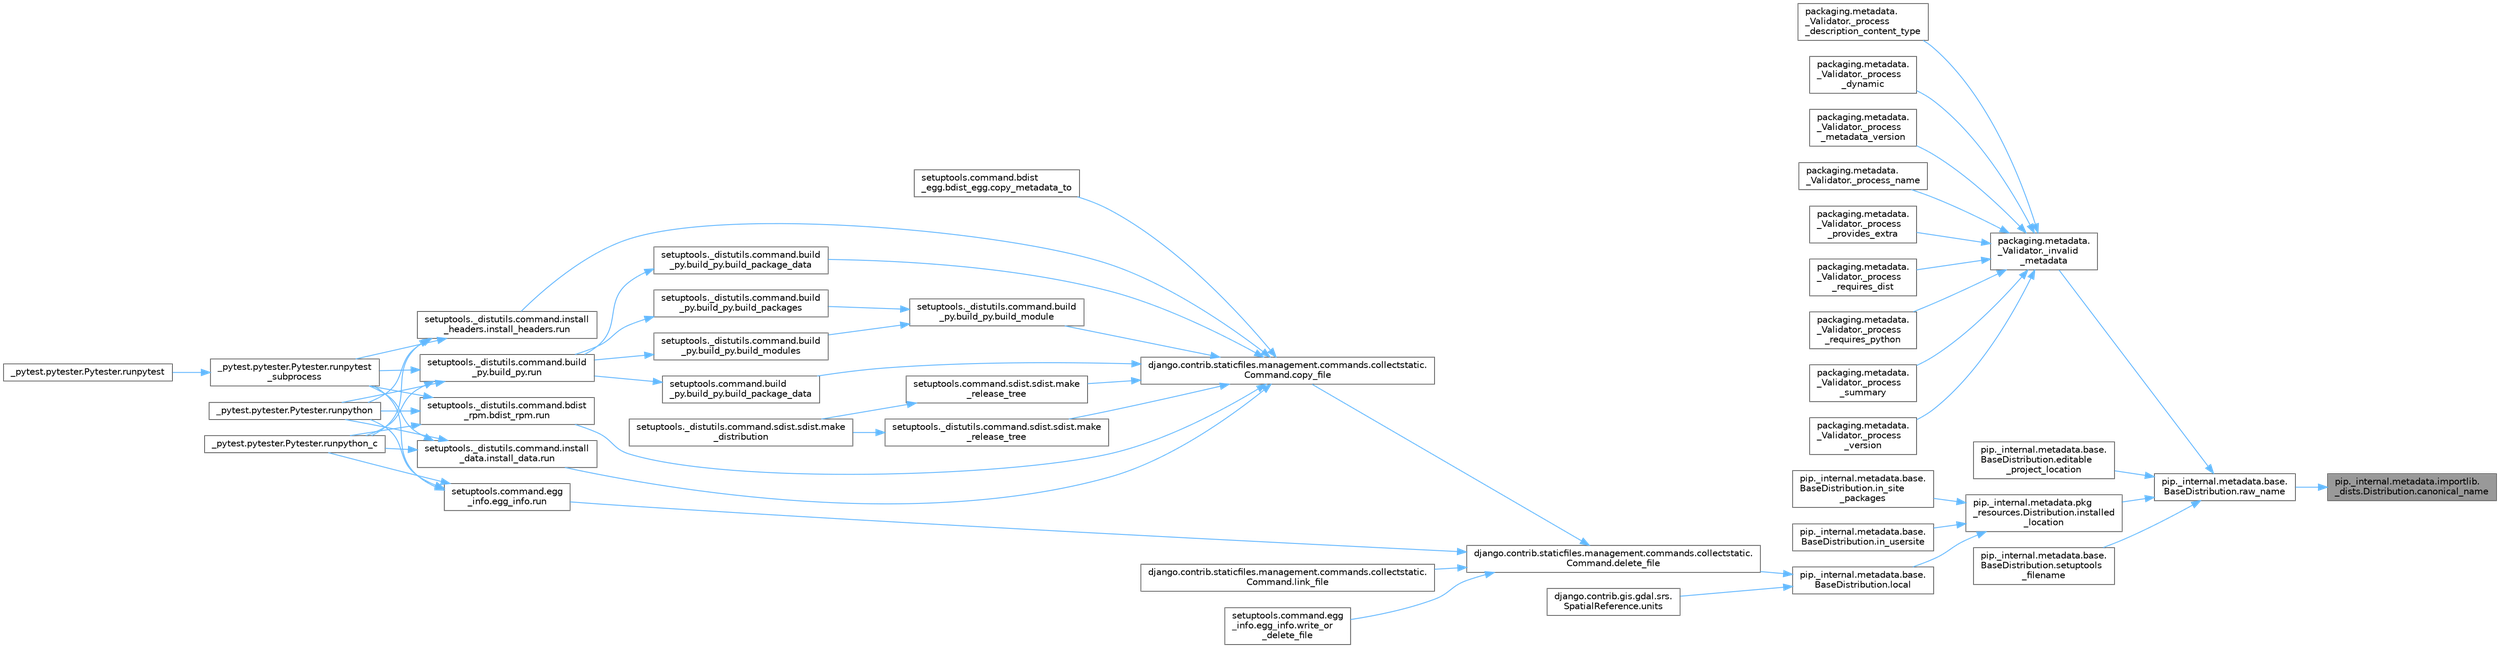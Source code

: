 digraph "pip._internal.metadata.importlib._dists.Distribution.canonical_name"
{
 // LATEX_PDF_SIZE
  bgcolor="transparent";
  edge [fontname=Helvetica,fontsize=10,labelfontname=Helvetica,labelfontsize=10];
  node [fontname=Helvetica,fontsize=10,shape=box,height=0.2,width=0.4];
  rankdir="RL";
  Node1 [id="Node000001",label="pip._internal.metadata.importlib.\l_dists.Distribution.canonical_name",height=0.2,width=0.4,color="gray40", fillcolor="grey60", style="filled", fontcolor="black",tooltip=" "];
  Node1 -> Node2 [id="edge1_Node000001_Node000002",dir="back",color="steelblue1",style="solid",tooltip=" "];
  Node2 [id="Node000002",label="pip._internal.metadata.base.\lBaseDistribution.raw_name",height=0.2,width=0.4,color="grey40", fillcolor="white", style="filled",URL="$classpip_1_1__internal_1_1metadata_1_1base_1_1_base_distribution.html#a99e5dbebc5edb6f25ac7f45d435e2051",tooltip=" "];
  Node2 -> Node3 [id="edge2_Node000002_Node000003",dir="back",color="steelblue1",style="solid",tooltip=" "];
  Node3 [id="Node000003",label="packaging.metadata.\l_Validator._invalid\l_metadata",height=0.2,width=0.4,color="grey40", fillcolor="white", style="filled",URL="$classpackaging_1_1metadata_1_1___validator.html#af5bcd00403d8c138fe4410af5357116b",tooltip=" "];
  Node3 -> Node4 [id="edge3_Node000003_Node000004",dir="back",color="steelblue1",style="solid",tooltip=" "];
  Node4 [id="Node000004",label="packaging.metadata.\l_Validator._process\l_description_content_type",height=0.2,width=0.4,color="grey40", fillcolor="white", style="filled",URL="$classpackaging_1_1metadata_1_1___validator.html#a90b911e4680928d8e4eb034d45604383",tooltip=" "];
  Node3 -> Node5 [id="edge4_Node000003_Node000005",dir="back",color="steelblue1",style="solid",tooltip=" "];
  Node5 [id="Node000005",label="packaging.metadata.\l_Validator._process\l_dynamic",height=0.2,width=0.4,color="grey40", fillcolor="white", style="filled",URL="$classpackaging_1_1metadata_1_1___validator.html#a572f4260dabe2c8ae1e5d92d7f22e47c",tooltip=" "];
  Node3 -> Node6 [id="edge5_Node000003_Node000006",dir="back",color="steelblue1",style="solid",tooltip=" "];
  Node6 [id="Node000006",label="packaging.metadata.\l_Validator._process\l_metadata_version",height=0.2,width=0.4,color="grey40", fillcolor="white", style="filled",URL="$classpackaging_1_1metadata_1_1___validator.html#abcb924777a1154144857dd2897c40653",tooltip=" "];
  Node3 -> Node7 [id="edge6_Node000003_Node000007",dir="back",color="steelblue1",style="solid",tooltip=" "];
  Node7 [id="Node000007",label="packaging.metadata.\l_Validator._process_name",height=0.2,width=0.4,color="grey40", fillcolor="white", style="filled",URL="$classpackaging_1_1metadata_1_1___validator.html#ae476e696b4ce4d7f55402be11ce0bdf1",tooltip=" "];
  Node3 -> Node8 [id="edge7_Node000003_Node000008",dir="back",color="steelblue1",style="solid",tooltip=" "];
  Node8 [id="Node000008",label="packaging.metadata.\l_Validator._process\l_provides_extra",height=0.2,width=0.4,color="grey40", fillcolor="white", style="filled",URL="$classpackaging_1_1metadata_1_1___validator.html#ac64b49371caa87af1a23cff4c431f4d4",tooltip=" "];
  Node3 -> Node9 [id="edge8_Node000003_Node000009",dir="back",color="steelblue1",style="solid",tooltip=" "];
  Node9 [id="Node000009",label="packaging.metadata.\l_Validator._process\l_requires_dist",height=0.2,width=0.4,color="grey40", fillcolor="white", style="filled",URL="$classpackaging_1_1metadata_1_1___validator.html#a2f2e232bc744893d8ef6c2432690b5ec",tooltip=" "];
  Node3 -> Node10 [id="edge9_Node000003_Node000010",dir="back",color="steelblue1",style="solid",tooltip=" "];
  Node10 [id="Node000010",label="packaging.metadata.\l_Validator._process\l_requires_python",height=0.2,width=0.4,color="grey40", fillcolor="white", style="filled",URL="$classpackaging_1_1metadata_1_1___validator.html#a0aeb2b8f448fd09ec311013ec7ec78bc",tooltip=" "];
  Node3 -> Node11 [id="edge10_Node000003_Node000011",dir="back",color="steelblue1",style="solid",tooltip=" "];
  Node11 [id="Node000011",label="packaging.metadata.\l_Validator._process\l_summary",height=0.2,width=0.4,color="grey40", fillcolor="white", style="filled",URL="$classpackaging_1_1metadata_1_1___validator.html#a10109fa67f691d0c7aee453a8c3d7937",tooltip=" "];
  Node3 -> Node12 [id="edge11_Node000003_Node000012",dir="back",color="steelblue1",style="solid",tooltip=" "];
  Node12 [id="Node000012",label="packaging.metadata.\l_Validator._process\l_version",height=0.2,width=0.4,color="grey40", fillcolor="white", style="filled",URL="$classpackaging_1_1metadata_1_1___validator.html#acbb1a19ede6988d5619e4e12fe252e99",tooltip=" "];
  Node2 -> Node13 [id="edge12_Node000002_Node000013",dir="back",color="steelblue1",style="solid",tooltip=" "];
  Node13 [id="Node000013",label="pip._internal.metadata.base.\lBaseDistribution.editable\l_project_location",height=0.2,width=0.4,color="grey40", fillcolor="white", style="filled",URL="$classpip_1_1__internal_1_1metadata_1_1base_1_1_base_distribution.html#a59297eb536a210ff36a71d4dda673749",tooltip=" "];
  Node2 -> Node14 [id="edge13_Node000002_Node000014",dir="back",color="steelblue1",style="solid",tooltip=" "];
  Node14 [id="Node000014",label="pip._internal.metadata.pkg\l_resources.Distribution.installed\l_location",height=0.2,width=0.4,color="grey40", fillcolor="white", style="filled",URL="$classpip_1_1__internal_1_1metadata_1_1pkg__resources_1_1_distribution.html#a69c080810a0abf33739b0ba504294f84",tooltip=" "];
  Node14 -> Node15 [id="edge14_Node000014_Node000015",dir="back",color="steelblue1",style="solid",tooltip=" "];
  Node15 [id="Node000015",label="pip._internal.metadata.base.\lBaseDistribution.in_site\l_packages",height=0.2,width=0.4,color="grey40", fillcolor="white", style="filled",URL="$classpip_1_1__internal_1_1metadata_1_1base_1_1_base_distribution.html#a2f7ba60f5871d4c7cac8093da8846f20",tooltip=" "];
  Node14 -> Node16 [id="edge15_Node000014_Node000016",dir="back",color="steelblue1",style="solid",tooltip=" "];
  Node16 [id="Node000016",label="pip._internal.metadata.base.\lBaseDistribution.in_usersite",height=0.2,width=0.4,color="grey40", fillcolor="white", style="filled",URL="$classpip_1_1__internal_1_1metadata_1_1base_1_1_base_distribution.html#a8689eb7d97bab21349b57333e6f29048",tooltip=" "];
  Node14 -> Node17 [id="edge16_Node000014_Node000017",dir="back",color="steelblue1",style="solid",tooltip=" "];
  Node17 [id="Node000017",label="pip._internal.metadata.base.\lBaseDistribution.local",height=0.2,width=0.4,color="grey40", fillcolor="white", style="filled",URL="$classpip_1_1__internal_1_1metadata_1_1base_1_1_base_distribution.html#a68a7931aa7d592ec9a6bcf1aaa845223",tooltip=" "];
  Node17 -> Node18 [id="edge17_Node000017_Node000018",dir="back",color="steelblue1",style="solid",tooltip=" "];
  Node18 [id="Node000018",label="django.contrib.staticfiles.management.commands.collectstatic.\lCommand.delete_file",height=0.2,width=0.4,color="grey40", fillcolor="white", style="filled",URL="$classdjango_1_1contrib_1_1staticfiles_1_1management_1_1commands_1_1collectstatic_1_1_command.html#a54d45dfce4bec3a86e7cd24afd6ade21",tooltip=" "];
  Node18 -> Node19 [id="edge18_Node000018_Node000019",dir="back",color="steelblue1",style="solid",tooltip=" "];
  Node19 [id="Node000019",label="django.contrib.staticfiles.management.commands.collectstatic.\lCommand.copy_file",height=0.2,width=0.4,color="grey40", fillcolor="white", style="filled",URL="$classdjango_1_1contrib_1_1staticfiles_1_1management_1_1commands_1_1collectstatic_1_1_command.html#aa1d53e284649215d968d4bb505fb4d4b",tooltip=" "];
  Node19 -> Node20 [id="edge19_Node000019_Node000020",dir="back",color="steelblue1",style="solid",tooltip=" "];
  Node20 [id="Node000020",label="setuptools._distutils.command.build\l_py.build_py.build_module",height=0.2,width=0.4,color="grey40", fillcolor="white", style="filled",URL="$classsetuptools_1_1__distutils_1_1command_1_1build__py_1_1build__py.html#acb8f390850ee0e3a88be85de0b4b67cd",tooltip=" "];
  Node20 -> Node21 [id="edge20_Node000020_Node000021",dir="back",color="steelblue1",style="solid",tooltip=" "];
  Node21 [id="Node000021",label="setuptools._distutils.command.build\l_py.build_py.build_modules",height=0.2,width=0.4,color="grey40", fillcolor="white", style="filled",URL="$classsetuptools_1_1__distutils_1_1command_1_1build__py_1_1build__py.html#acfda271dc618a53316fba55fb79c462e",tooltip=" "];
  Node21 -> Node22 [id="edge21_Node000021_Node000022",dir="back",color="steelblue1",style="solid",tooltip=" "];
  Node22 [id="Node000022",label="setuptools._distutils.command.build\l_py.build_py.run",height=0.2,width=0.4,color="grey40", fillcolor="white", style="filled",URL="$classsetuptools_1_1__distutils_1_1command_1_1build__py_1_1build__py.html#a12ccc381525d7b9f7c3757cda2fcb404",tooltip=" "];
  Node22 -> Node23 [id="edge22_Node000022_Node000023",dir="back",color="steelblue1",style="solid",tooltip=" "];
  Node23 [id="Node000023",label="_pytest.pytester.Pytester.runpytest\l_subprocess",height=0.2,width=0.4,color="grey40", fillcolor="white", style="filled",URL="$class__pytest_1_1pytester_1_1_pytester.html#a59323c6d6a1469a1206f1c0b8fce99c9",tooltip=" "];
  Node23 -> Node24 [id="edge23_Node000023_Node000024",dir="back",color="steelblue1",style="solid",tooltip=" "];
  Node24 [id="Node000024",label="_pytest.pytester.Pytester.runpytest",height=0.2,width=0.4,color="grey40", fillcolor="white", style="filled",URL="$class__pytest_1_1pytester_1_1_pytester.html#a2765db48ffe1b8853581d711ff43a87b",tooltip=" "];
  Node22 -> Node25 [id="edge24_Node000022_Node000025",dir="back",color="steelblue1",style="solid",tooltip=" "];
  Node25 [id="Node000025",label="_pytest.pytester.Pytester.runpython",height=0.2,width=0.4,color="grey40", fillcolor="white", style="filled",URL="$class__pytest_1_1pytester_1_1_pytester.html#a4e0c539507f15fd333cf618faf9687ef",tooltip=" "];
  Node22 -> Node26 [id="edge25_Node000022_Node000026",dir="back",color="steelblue1",style="solid",tooltip=" "];
  Node26 [id="Node000026",label="_pytest.pytester.Pytester.runpython_c",height=0.2,width=0.4,color="grey40", fillcolor="white", style="filled",URL="$class__pytest_1_1pytester_1_1_pytester.html#aea789acfe206d9c40d9a6bf54a337f2a",tooltip=" "];
  Node20 -> Node27 [id="edge26_Node000020_Node000027",dir="back",color="steelblue1",style="solid",tooltip=" "];
  Node27 [id="Node000027",label="setuptools._distutils.command.build\l_py.build_py.build_packages",height=0.2,width=0.4,color="grey40", fillcolor="white", style="filled",URL="$classsetuptools_1_1__distutils_1_1command_1_1build__py_1_1build__py.html#a1d6c26c9be1e8309c633a299310469a7",tooltip=" "];
  Node27 -> Node22 [id="edge27_Node000027_Node000022",dir="back",color="steelblue1",style="solid",tooltip=" "];
  Node19 -> Node28 [id="edge28_Node000019_Node000028",dir="back",color="steelblue1",style="solid",tooltip=" "];
  Node28 [id="Node000028",label="setuptools._distutils.command.build\l_py.build_py.build_package_data",height=0.2,width=0.4,color="grey40", fillcolor="white", style="filled",URL="$classsetuptools_1_1__distutils_1_1command_1_1build__py_1_1build__py.html#a811bc52db9786d8d4637e591ea60392b",tooltip=" "];
  Node28 -> Node22 [id="edge29_Node000028_Node000022",dir="back",color="steelblue1",style="solid",tooltip=" "];
  Node19 -> Node29 [id="edge30_Node000019_Node000029",dir="back",color="steelblue1",style="solid",tooltip=" "];
  Node29 [id="Node000029",label="setuptools.command.build\l_py.build_py.build_package_data",height=0.2,width=0.4,color="grey40", fillcolor="white", style="filled",URL="$classsetuptools_1_1command_1_1build__py_1_1build__py.html#a89467332b10e3a8607b85208eedc4643",tooltip=" "];
  Node29 -> Node22 [id="edge31_Node000029_Node000022",dir="back",color="steelblue1",style="solid",tooltip=" "];
  Node19 -> Node30 [id="edge32_Node000019_Node000030",dir="back",color="steelblue1",style="solid",tooltip=" "];
  Node30 [id="Node000030",label="setuptools.command.bdist\l_egg.bdist_egg.copy_metadata_to",height=0.2,width=0.4,color="grey40", fillcolor="white", style="filled",URL="$classsetuptools_1_1command_1_1bdist__egg_1_1bdist__egg.html#aa65a9fae2220d7284fd4f67bc48c8128",tooltip=" "];
  Node19 -> Node31 [id="edge33_Node000019_Node000031",dir="back",color="steelblue1",style="solid",tooltip=" "];
  Node31 [id="Node000031",label="setuptools._distutils.command.sdist.sdist.make\l_release_tree",height=0.2,width=0.4,color="grey40", fillcolor="white", style="filled",URL="$classsetuptools_1_1__distutils_1_1command_1_1sdist_1_1sdist.html#af29cdd71a330bc1c42bfe1cf807589fb",tooltip=" "];
  Node31 -> Node32 [id="edge34_Node000031_Node000032",dir="back",color="steelblue1",style="solid",tooltip=" "];
  Node32 [id="Node000032",label="setuptools._distutils.command.sdist.sdist.make\l_distribution",height=0.2,width=0.4,color="grey40", fillcolor="white", style="filled",URL="$classsetuptools_1_1__distutils_1_1command_1_1sdist_1_1sdist.html#acbe6c9fb1b5b539c6308def624e49c9f",tooltip=" "];
  Node19 -> Node33 [id="edge35_Node000019_Node000033",dir="back",color="steelblue1",style="solid",tooltip=" "];
  Node33 [id="Node000033",label="setuptools.command.sdist.sdist.make\l_release_tree",height=0.2,width=0.4,color="grey40", fillcolor="white", style="filled",URL="$classsetuptools_1_1command_1_1sdist_1_1sdist.html#a78b5f088c9f57e943cab2bcd4be19a79",tooltip=" "];
  Node33 -> Node32 [id="edge36_Node000033_Node000032",dir="back",color="steelblue1",style="solid",tooltip=" "];
  Node19 -> Node34 [id="edge37_Node000019_Node000034",dir="back",color="steelblue1",style="solid",tooltip=" "];
  Node34 [id="Node000034",label="setuptools._distutils.command.bdist\l_rpm.bdist_rpm.run",height=0.2,width=0.4,color="grey40", fillcolor="white", style="filled",URL="$classsetuptools_1_1__distutils_1_1command_1_1bdist__rpm_1_1bdist__rpm.html#adcee42c05da0e307fe50ccba1f7efd75",tooltip=" "];
  Node34 -> Node23 [id="edge38_Node000034_Node000023",dir="back",color="steelblue1",style="solid",tooltip=" "];
  Node34 -> Node25 [id="edge39_Node000034_Node000025",dir="back",color="steelblue1",style="solid",tooltip=" "];
  Node34 -> Node26 [id="edge40_Node000034_Node000026",dir="back",color="steelblue1",style="solid",tooltip=" "];
  Node19 -> Node35 [id="edge41_Node000019_Node000035",dir="back",color="steelblue1",style="solid",tooltip=" "];
  Node35 [id="Node000035",label="setuptools._distutils.command.install\l_data.install_data.run",height=0.2,width=0.4,color="grey40", fillcolor="white", style="filled",URL="$classsetuptools_1_1__distutils_1_1command_1_1install__data_1_1install__data.html#a953619d5fd230139131337f5fb4dd97a",tooltip=" "];
  Node35 -> Node23 [id="edge42_Node000035_Node000023",dir="back",color="steelblue1",style="solid",tooltip=" "];
  Node35 -> Node25 [id="edge43_Node000035_Node000025",dir="back",color="steelblue1",style="solid",tooltip=" "];
  Node35 -> Node26 [id="edge44_Node000035_Node000026",dir="back",color="steelblue1",style="solid",tooltip=" "];
  Node19 -> Node36 [id="edge45_Node000019_Node000036",dir="back",color="steelblue1",style="solid",tooltip=" "];
  Node36 [id="Node000036",label="setuptools._distutils.command.install\l_headers.install_headers.run",height=0.2,width=0.4,color="grey40", fillcolor="white", style="filled",URL="$classsetuptools_1_1__distutils_1_1command_1_1install__headers_1_1install__headers.html#aaff7cf2f518069fc4536db7e844e44ee",tooltip=" "];
  Node36 -> Node23 [id="edge46_Node000036_Node000023",dir="back",color="steelblue1",style="solid",tooltip=" "];
  Node36 -> Node25 [id="edge47_Node000036_Node000025",dir="back",color="steelblue1",style="solid",tooltip=" "];
  Node36 -> Node26 [id="edge48_Node000036_Node000026",dir="back",color="steelblue1",style="solid",tooltip=" "];
  Node18 -> Node37 [id="edge49_Node000018_Node000037",dir="back",color="steelblue1",style="solid",tooltip=" "];
  Node37 [id="Node000037",label="django.contrib.staticfiles.management.commands.collectstatic.\lCommand.link_file",height=0.2,width=0.4,color="grey40", fillcolor="white", style="filled",URL="$classdjango_1_1contrib_1_1staticfiles_1_1management_1_1commands_1_1collectstatic_1_1_command.html#a9f40fd410a4380b3e4183506f4053e24",tooltip=" "];
  Node18 -> Node38 [id="edge50_Node000018_Node000038",dir="back",color="steelblue1",style="solid",tooltip=" "];
  Node38 [id="Node000038",label="setuptools.command.egg\l_info.egg_info.run",height=0.2,width=0.4,color="grey40", fillcolor="white", style="filled",URL="$classsetuptools_1_1command_1_1egg__info_1_1egg__info.html#ae10d55d0f53159b35ada3e6f4f289ce4",tooltip=" "];
  Node38 -> Node23 [id="edge51_Node000038_Node000023",dir="back",color="steelblue1",style="solid",tooltip=" "];
  Node38 -> Node25 [id="edge52_Node000038_Node000025",dir="back",color="steelblue1",style="solid",tooltip=" "];
  Node38 -> Node26 [id="edge53_Node000038_Node000026",dir="back",color="steelblue1",style="solid",tooltip=" "];
  Node18 -> Node39 [id="edge54_Node000018_Node000039",dir="back",color="steelblue1",style="solid",tooltip=" "];
  Node39 [id="Node000039",label="setuptools.command.egg\l_info.egg_info.write_or\l_delete_file",height=0.2,width=0.4,color="grey40", fillcolor="white", style="filled",URL="$classsetuptools_1_1command_1_1egg__info_1_1egg__info.html#ae5cfb9b14851eb2ed02f44ed99fce235",tooltip=" "];
  Node17 -> Node40 [id="edge55_Node000017_Node000040",dir="back",color="steelblue1",style="solid",tooltip=" "];
  Node40 [id="Node000040",label="django.contrib.gis.gdal.srs.\lSpatialReference.units",height=0.2,width=0.4,color="grey40", fillcolor="white", style="filled",URL="$classdjango_1_1contrib_1_1gis_1_1gdal_1_1srs_1_1_spatial_reference.html#adfad473ac85ee90924927918e5325d56",tooltip=" "];
  Node2 -> Node41 [id="edge56_Node000002_Node000041",dir="back",color="steelblue1",style="solid",tooltip=" "];
  Node41 [id="Node000041",label="pip._internal.metadata.base.\lBaseDistribution.setuptools\l_filename",height=0.2,width=0.4,color="grey40", fillcolor="white", style="filled",URL="$classpip_1_1__internal_1_1metadata_1_1base_1_1_base_distribution.html#a77e9af9ff29471f7ead12e8c85d8b4b6",tooltip=" "];
}
